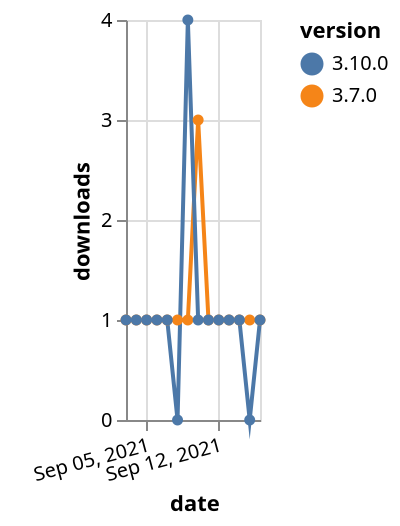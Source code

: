 {"$schema": "https://vega.github.io/schema/vega-lite/v5.json", "description": "A simple bar chart with embedded data.", "data": {"values": [{"date": "2021-09-03", "total": 412, "delta": 1, "version": "3.7.0"}, {"date": "2021-09-04", "total": 413, "delta": 1, "version": "3.7.0"}, {"date": "2021-09-05", "total": 414, "delta": 1, "version": "3.7.0"}, {"date": "2021-09-06", "total": 415, "delta": 1, "version": "3.7.0"}, {"date": "2021-09-07", "total": 416, "delta": 1, "version": "3.7.0"}, {"date": "2021-09-08", "total": 417, "delta": 1, "version": "3.7.0"}, {"date": "2021-09-09", "total": 418, "delta": 1, "version": "3.7.0"}, {"date": "2021-09-10", "total": 421, "delta": 3, "version": "3.7.0"}, {"date": "2021-09-11", "total": 422, "delta": 1, "version": "3.7.0"}, {"date": "2021-09-12", "total": 423, "delta": 1, "version": "3.7.0"}, {"date": "2021-09-13", "total": 424, "delta": 1, "version": "3.7.0"}, {"date": "2021-09-14", "total": 425, "delta": 1, "version": "3.7.0"}, {"date": "2021-09-15", "total": 426, "delta": 1, "version": "3.7.0"}, {"date": "2021-09-16", "total": 427, "delta": 1, "version": "3.7.0"}, {"date": "2021-09-03", "total": 221, "delta": 1, "version": "3.10.0"}, {"date": "2021-09-04", "total": 222, "delta": 1, "version": "3.10.0"}, {"date": "2021-09-05", "total": 223, "delta": 1, "version": "3.10.0"}, {"date": "2021-09-06", "total": 224, "delta": 1, "version": "3.10.0"}, {"date": "2021-09-07", "total": 225, "delta": 1, "version": "3.10.0"}, {"date": "2021-09-08", "total": 225, "delta": 0, "version": "3.10.0"}, {"date": "2021-09-09", "total": 229, "delta": 4, "version": "3.10.0"}, {"date": "2021-09-10", "total": 230, "delta": 1, "version": "3.10.0"}, {"date": "2021-09-11", "total": 231, "delta": 1, "version": "3.10.0"}, {"date": "2021-09-12", "total": 232, "delta": 1, "version": "3.10.0"}, {"date": "2021-09-13", "total": 233, "delta": 1, "version": "3.10.0"}, {"date": "2021-09-14", "total": 234, "delta": 1, "version": "3.10.0"}, {"date": "2021-09-15", "total": 234, "delta": 0, "version": "3.10.0"}, {"date": "2021-09-16", "total": 235, "delta": 1, "version": "3.10.0"}]}, "width": "container", "mark": {"type": "line", "point": {"filled": true}}, "encoding": {"x": {"field": "date", "type": "temporal", "timeUnit": "yearmonthdate", "title": "date", "axis": {"labelAngle": -15}}, "y": {"field": "delta", "type": "quantitative", "title": "downloads"}, "color": {"field": "version", "type": "nominal"}, "tooltip": {"field": "delta"}}}